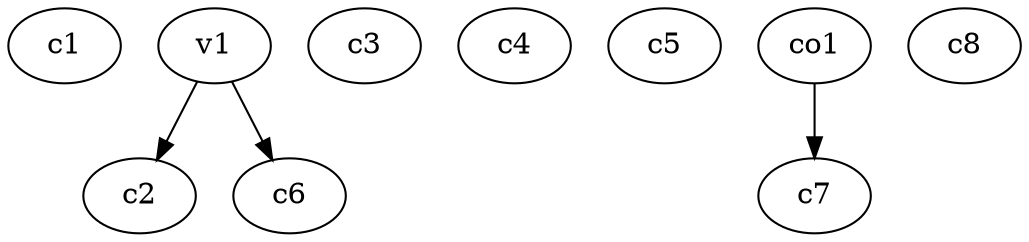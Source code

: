 strict digraph  {
c1;
c2;
c3;
c4;
c5;
c6;
c7;
c8;
v1;
co1;
v1 -> c2  [weight=1];
v1 -> c6  [weight=1];
co1 -> c7  [weight=1];
}
